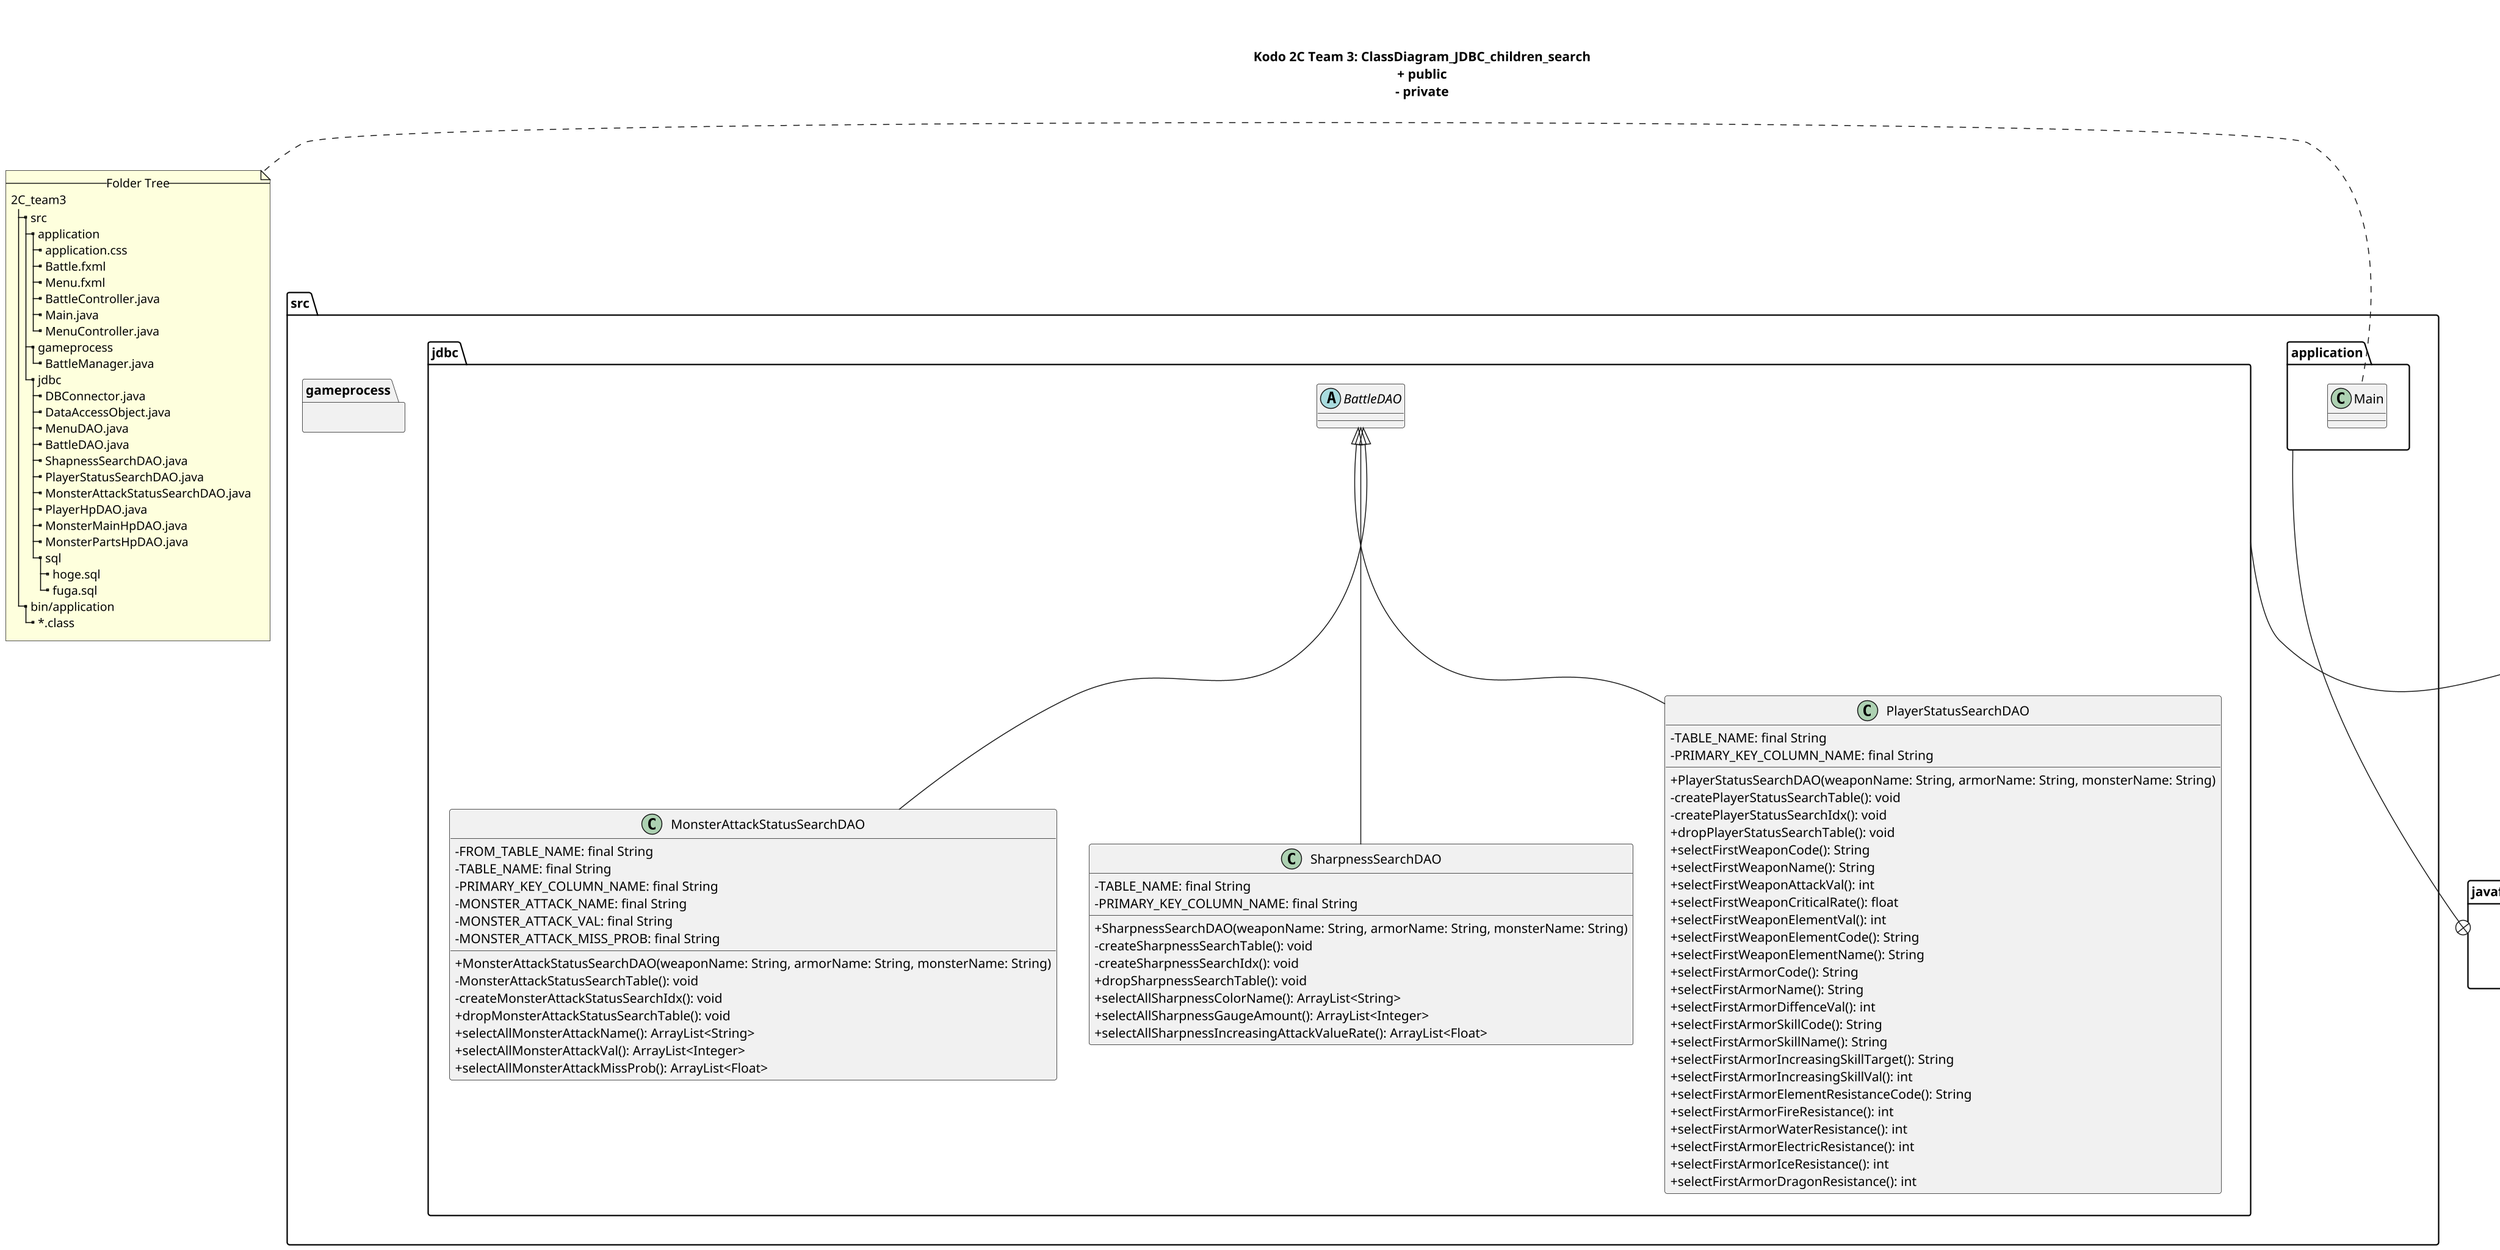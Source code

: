 ' @file      ClassDiagram_JDBC_children_search.pu
' @brief     クラス図出力用のファイル
' @note      高度情報演習2C 後半 木村教授担当分 Team3
' @auther    AL18036 Kataoka Nagi
' @date      2020-12-30 19:32:48
' $Version   1.2
' $Revision  1.2
' @par       リファクタリング：テーブル名とPK名をメンバ変数へ
' @note      java -jar plantuml.jar -graphvizdot C:\Graphviz\bin\dot.exe ClassDiagram_JDBC_children_search.pu -charset UTF-8
' @see       https://qiita.com/opengl-8080/items/98c510b8ca060bdd2ea3

''''''''''''''''''''''''''''''''''''''''''''''''''''''''''''''''''''''''''''''''

@startuml ./out/ClassDiagram_JDBC_children_search.png
scale 1.5
skinparam DefaultFontName メイリオ
' 可視性の変更
skinparam classAttributeIconSize 0

''''''''''''''''''''''''''''''''''''''''''''''''''

header 
Team 3 : AL18036 Kataoka Nagi
2020-12-30 19:33:07
リファクタリング：テーブル名とPK名をメンバ変数へ
end header

''''''''''''''''''''''''''''''''''''''''''''''''''

title
**Kodo 2C Team 3: ClassDiagram_JDBC_children_search**
+ public
~- private
end title
' __static__

''''''''''''''''''''''''''''''''''''''''''''''''''''''''''''''''''''''''''''''''

package src {
  package src.application {
    class Main
  }
  package src.gameprocess {
  }
  package src.jdbc {
  }
}

''''''''''''''''''''''''''''''''''''''''''''''''''''''''''''''''''''''''''''''''

note left
  --Folder Tree--
  2C_team3
  |_ src
    |_ application
      |_ application.css
      |_ Battle.fxml
      |_ Menu.fxml
      |_ BattleController.java
      |_ Main.java
      |_ MenuController.java
    |_ gameprocess
      |_ BattleManager.java
    |_ jdbc
      |_ DBConnector.java
      |_ DataAccessObject.java
      |_ MenuDAO.java
      |_ BattleDAO.java
      |_ ShapnessSearchDAO.java
      |_ PlayerStatusSearchDAO.java
      |_ MonsterAttackStatusSearchDAO.java
      |_ PlayerHpDAO.java
      |_ MonsterMainHpDAO.java
      |_ MonsterPartsHpDAO.java
      |_ sql
        |_ hoge.sql
        |_ fuga.sql
  |_ bin/application
    |_ ~*.class
end note

''''''''''''''''''''''''''''''''''''''''''''''''''''''''''''''''''''''''''''''''

package java.sql {
}

package javafx {
  class Application
  Interface Initializable
}

src.jdbc --+ java.sql
src.application --+ javafx

''''''''''''''''''''''''''''''''''''''''''''''''''

' @note クラスの命名規則
' @see  https://qiita.com/KeithYokoma/items/ee21fec6a3ebb5d1e9a8

package src.application {
}

' 記事のクラス
  ' class ApplicationController extends Initializable {
  '   - dropDown: ChoiceBox<String>
  '   - textBox: TextField
  '   - button: Button

  '   + initialize(location: URL, resources: ResourceBundle): void
  '   + onClick(event: ActionEvent): void
  '   + getToolType(): ChoiceBox<String>
  '   + setToolType(toolType: ChoiceBox<String>): void
  '   + getInputFile(): TextField
  '   + setInputFile(textBox: TextField): void
  '   + getReference(): Button
  '   + setReference(button: Button): void
  ' }


''''''''''''''''''''''''''''''''''''''''''''''''''

package src.gameprocess {
}

''''''''''''''''''''''''''''''''''''''''''''''''''

package src.jdbc {
  ' @note DAO pattern
  ' @see https://kanda-it-school-kensyu.com/java-jdbc-contents/jj_ch04/jj_0401/
  abstract class BattleDAO {
  }

  class SharpnessSearchDAO extends BattleDAO {
    - TABLE_NAME: final String
    - PRIMARY_KEY_COLUMN_NAME: final String

    + SharpnessSearchDAO(weaponName: String, armorName: String, monsterName: String)
    - createSharpnessSearchTable(): void
    - createSharpnessSearchIdx(): void
    + dropSharpnessSearchTable(): void
    + selectAllSharpnessColorName(): ArrayList<String>
    + selectAllSharpnessGaugeAmount(): ArrayList<Integer>
    + selectAllSharpnessIncreasingAttackValueRate(): ArrayList<Float>
  }

  class PlayerStatusSearchDAO extends BattleDAO {
    - TABLE_NAME: final String
    - PRIMARY_KEY_COLUMN_NAME: final String

    + PlayerStatusSearchDAO(weaponName: String, armorName: String, monsterName: String)
    - createPlayerStatusSearchTable(): void
    - createPlayerStatusSearchIdx(): void
    + dropPlayerStatusSearchTable(): void
    + selectFirstWeaponCode(): String
    + selectFirstWeaponName(): String
    + selectFirstWeaponAttackVal(): int
    + selectFirstWeaponCriticalRate(): float
    + selectFirstWeaponElementVal(): int
    + selectFirstWeaponElementCode(): String
    + selectFirstWeaponElementName(): String
    + selectFirstArmorCode(): String
    + selectFirstArmorName(): String
    + selectFirstArmorDiffenceVal(): int
    + selectFirstArmorSkillCode(): String
    + selectFirstArmorSkillName(): String
    + selectFirstArmorIncreasingSkillTarget(): String
    + selectFirstArmorIncreasingSkillVal(): int
    + selectFirstArmorElementResistanceCode(): String
    + selectFirstArmorFireResistance(): int
    + selectFirstArmorWaterResistance(): int
    + selectFirstArmorElectricResistance(): int
    + selectFirstArmorIceResistance(): int
    + selectFirstArmorDragonResistance(): int
  }

  class MonsterAttackStatusSearchDAO extends BattleDAO {
    - FROM_TABLE_NAME: final String
    - TABLE_NAME: final String
    - PRIMARY_KEY_COLUMN_NAME: final String
    - MONSTER_ATTACK_NAME: final String
    - MONSTER_ATTACK_VAL: final String
    - MONSTER_ATTACK_MISS_PROB: final String

    + MonsterAttackStatusSearchDAO(weaponName: String, armorName: String, monsterName: String)
    - MonsterAttackStatusSearchTable(): void
    - createMonsterAttackStatusSearchIdx(): void
    + dropMonsterAttackStatusSearchTable(): void
    + selectAllMonsterAttackName(): ArrayList<String>
    + selectAllMonsterAttackVal(): ArrayList<Integer>
    + selectAllMonsterAttackMissProb(): ArrayList<Float>
  }
}

''''''''''''''''''''''''''''''''''''''''''''''''''''''''''''''''''''''''''''''''

@enduml
